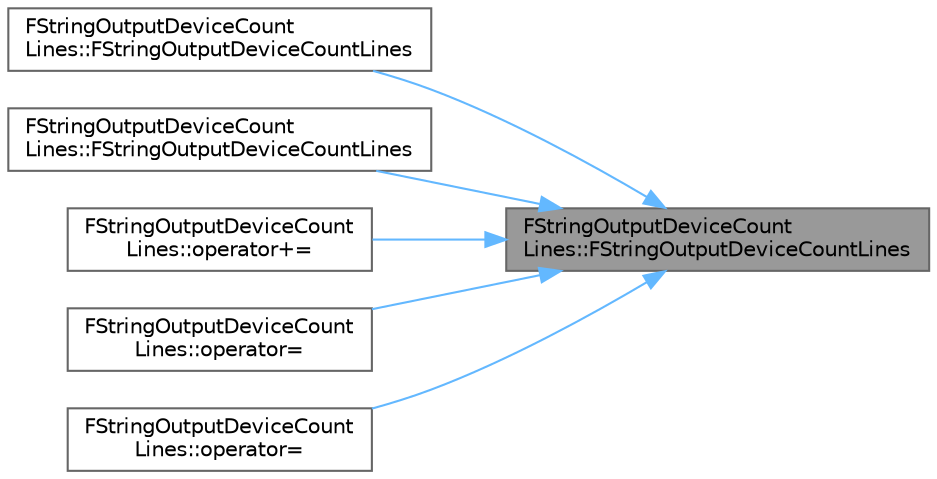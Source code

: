 digraph "FStringOutputDeviceCountLines::FStringOutputDeviceCountLines"
{
 // INTERACTIVE_SVG=YES
 // LATEX_PDF_SIZE
  bgcolor="transparent";
  edge [fontname=Helvetica,fontsize=10,labelfontname=Helvetica,labelfontsize=10];
  node [fontname=Helvetica,fontsize=10,shape=box,height=0.2,width=0.4];
  rankdir="RL";
  Node1 [id="Node000001",label="FStringOutputDeviceCount\lLines::FStringOutputDeviceCountLines",height=0.2,width=0.4,color="gray40", fillcolor="grey60", style="filled", fontcolor="black",tooltip=" "];
  Node1 -> Node2 [id="edge1_Node000001_Node000002",dir="back",color="steelblue1",style="solid",tooltip=" "];
  Node2 [id="Node000002",label="FStringOutputDeviceCount\lLines::FStringOutputDeviceCountLines",height=0.2,width=0.4,color="grey40", fillcolor="white", style="filled",URL="$df/d8f/classFStringOutputDeviceCountLines.html#a93d32a85ebc57a1ae253d6006fbb4e18",tooltip=" "];
  Node1 -> Node3 [id="edge2_Node000001_Node000003",dir="back",color="steelblue1",style="solid",tooltip=" "];
  Node3 [id="Node000003",label="FStringOutputDeviceCount\lLines::FStringOutputDeviceCountLines",height=0.2,width=0.4,color="grey40", fillcolor="white", style="filled",URL="$df/d8f/classFStringOutputDeviceCountLines.html#a540ddb83eb26838df8e2dc4760273c4f",tooltip=" "];
  Node1 -> Node4 [id="edge3_Node000001_Node000004",dir="back",color="steelblue1",style="solid",tooltip=" "];
  Node4 [id="Node000004",label="FStringOutputDeviceCount\lLines::operator+=",height=0.2,width=0.4,color="grey40", fillcolor="white", style="filled",URL="$df/d8f/classFStringOutputDeviceCountLines.html#a44f2c064505e7e2f905879406019fcb4",tooltip="Appends other FStringOutputDeviceCountLines object to this one."];
  Node1 -> Node5 [id="edge4_Node000001_Node000005",dir="back",color="steelblue1",style="solid",tooltip=" "];
  Node5 [id="Node000005",label="FStringOutputDeviceCount\lLines::operator=",height=0.2,width=0.4,color="grey40", fillcolor="white", style="filled",URL="$df/d8f/classFStringOutputDeviceCountLines.html#a5386a923f43342df35b1ab2ed5d969de",tooltip=" "];
  Node1 -> Node6 [id="edge5_Node000001_Node000006",dir="back",color="steelblue1",style="solid",tooltip=" "];
  Node6 [id="Node000006",label="FStringOutputDeviceCount\lLines::operator=",height=0.2,width=0.4,color="grey40", fillcolor="white", style="filled",URL="$df/d8f/classFStringOutputDeviceCountLines.html#a6fadf73374267d193056c571843f0272",tooltip=" "];
}

